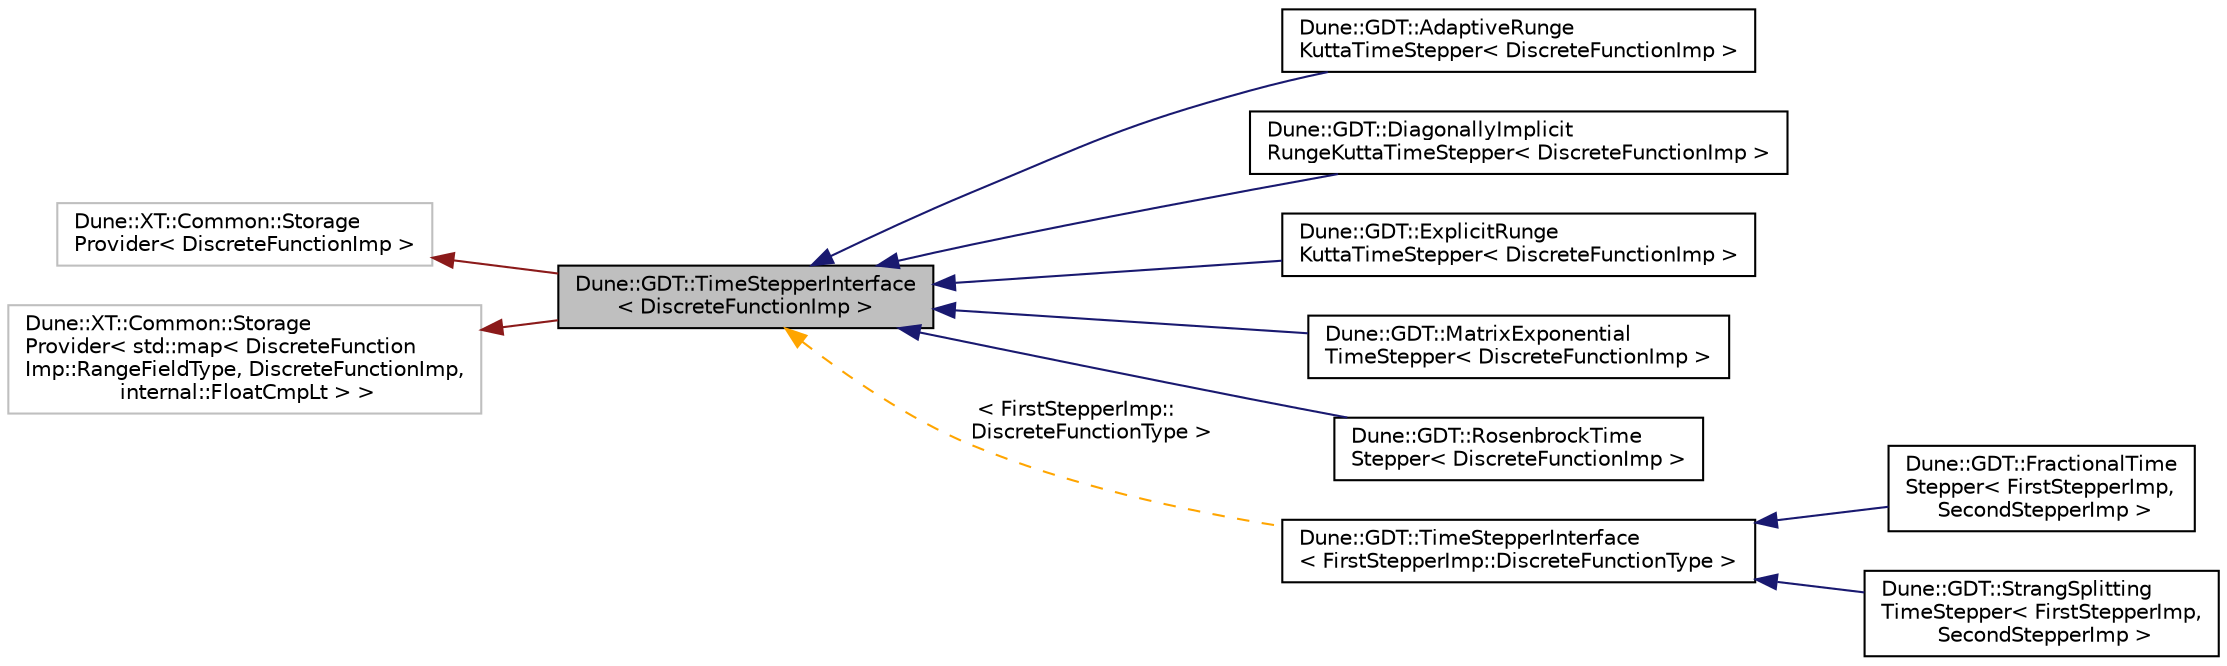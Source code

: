 digraph "Dune::GDT::TimeStepperInterface&lt; DiscreteFunctionImp &gt;"
{
  edge [fontname="Helvetica",fontsize="10",labelfontname="Helvetica",labelfontsize="10"];
  node [fontname="Helvetica",fontsize="10",shape=record];
  rankdir="LR";
  Node0 [label="Dune::GDT::TimeStepperInterface\l\< DiscreteFunctionImp \>",height=0.2,width=0.4,color="black", fillcolor="grey75", style="filled", fontcolor="black"];
  Node1 -> Node0 [dir="back",color="firebrick4",fontsize="10",style="solid",fontname="Helvetica"];
  Node1 [label="Dune::XT::Common::Storage\lProvider\< DiscreteFunctionImp \>",height=0.2,width=0.4,color="grey75", fillcolor="white", style="filled"];
  Node2 -> Node0 [dir="back",color="firebrick4",fontsize="10",style="solid",fontname="Helvetica"];
  Node2 [label="Dune::XT::Common::Storage\lProvider\< std::map\< DiscreteFunction\lImp::RangeFieldType, DiscreteFunctionImp,\l internal::FloatCmpLt \> \>",height=0.2,width=0.4,color="grey75", fillcolor="white", style="filled"];
  Node0 -> Node3 [dir="back",color="midnightblue",fontsize="10",style="solid",fontname="Helvetica"];
  Node3 [label="Dune::GDT::AdaptiveRunge\lKuttaTimeStepper\< DiscreteFunctionImp \>",height=0.2,width=0.4,color="black", fillcolor="white", style="filled",URL="$a02988.html",tooltip="Time stepper using adaptive Runge Kutta methods. "];
  Node0 -> Node4 [dir="back",color="midnightblue",fontsize="10",style="solid",fontname="Helvetica"];
  Node4 [label="Dune::GDT::DiagonallyImplicit\lRungeKuttaTimeStepper\< DiscreteFunctionImp \>",height=0.2,width=0.4,color="black", fillcolor="white", style="filled",URL="$a03048.html",tooltip="Time stepper using diagonally implicit Runge Kutta methods. "];
  Node0 -> Node5 [dir="back",color="midnightblue",fontsize="10",style="solid",fontname="Helvetica"];
  Node5 [label="Dune::GDT::ExplicitRunge\lKuttaTimeStepper\< DiscreteFunctionImp \>",height=0.2,width=0.4,color="black", fillcolor="white", style="filled",URL="$a03016.html",tooltip="Time stepper using Runge Kutta methods. "];
  Node0 -> Node6 [dir="back",color="midnightblue",fontsize="10",style="solid",fontname="Helvetica"];
  Node6 [label="Dune::GDT::MatrixExponential\lTimeStepper\< DiscreteFunctionImp \>",height=0.2,width=0.4,color="black", fillcolor="white", style="filled",URL="$a03064.html",tooltip="Time stepper solving linear equation d_t u = Au + b by matrix exponential. "];
  Node0 -> Node7 [dir="back",color="midnightblue",fontsize="10",style="solid",fontname="Helvetica"];
  Node7 [label="Dune::GDT::RosenbrockTime\lStepper\< DiscreteFunctionImp \>",height=0.2,width=0.4,color="black", fillcolor="white", style="filled",URL="$a02256.html",tooltip="Time stepper using Rosenbrock-type methods. "];
  Node0 -> Node8 [dir="back",color="orange",fontsize="10",style="dashed",label=" \< FirstStepperImp::\lDiscreteFunctionType \>" ,fontname="Helvetica"];
  Node8 [label="Dune::GDT::TimeStepperInterface\l\< FirstStepperImp::DiscreteFunctionType \>",height=0.2,width=0.4,color="black", fillcolor="white", style="filled",URL="$a03056.html"];
  Node8 -> Node9 [dir="back",color="midnightblue",fontsize="10",style="solid",fontname="Helvetica"];
  Node9 [label="Dune::GDT::FractionalTime\lStepper\< FirstStepperImp,\l SecondStepperImp \>",height=0.2,width=0.4,color="black", fillcolor="white", style="filled",URL="$a03028.html"];
  Node8 -> Node10 [dir="back",color="midnightblue",fontsize="10",style="solid",fontname="Helvetica"];
  Node10 [label="Dune::GDT::StrangSplitting\lTimeStepper\< FirstStepperImp,\l SecondStepperImp \>",height=0.2,width=0.4,color="black", fillcolor="white", style="filled",URL="$a03032.html"];
}
